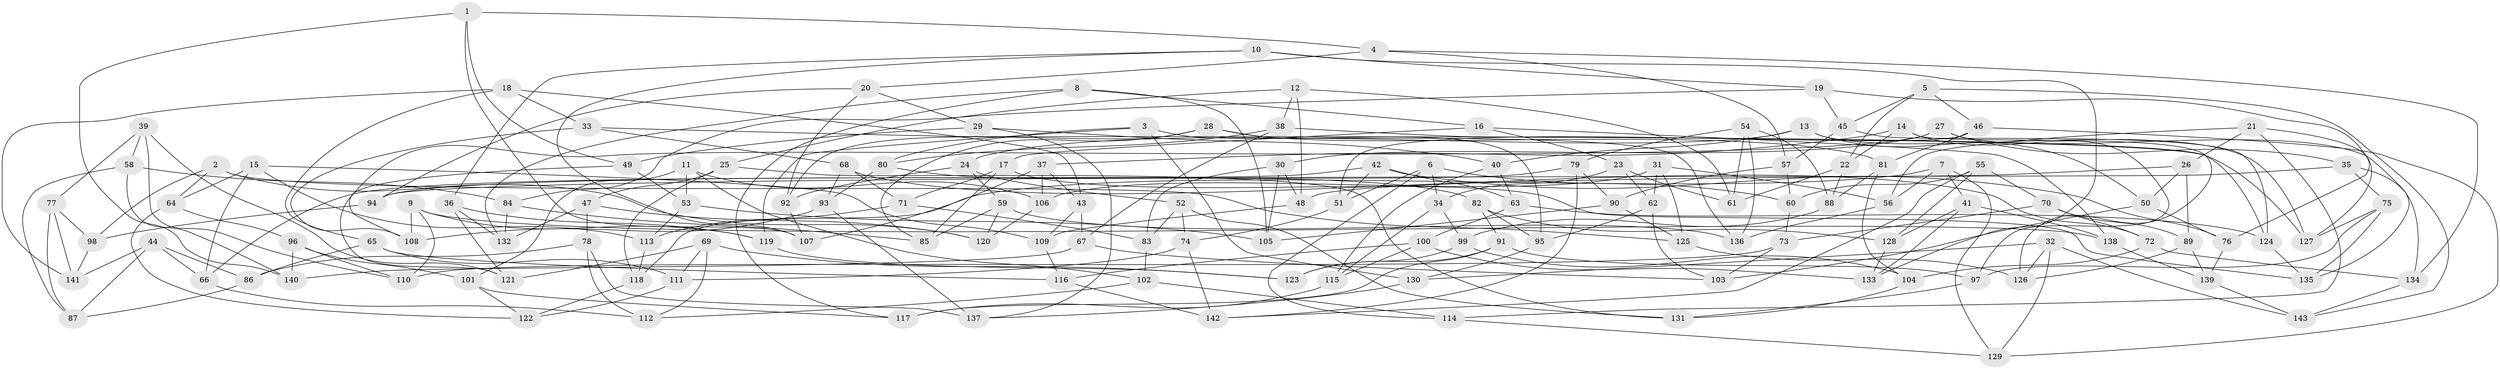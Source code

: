 // Generated by graph-tools (version 1.1) at 2025/16/03/09/25 04:16:31]
// undirected, 143 vertices, 286 edges
graph export_dot {
graph [start="1"]
  node [color=gray90,style=filled];
  1;
  2;
  3;
  4;
  5;
  6;
  7;
  8;
  9;
  10;
  11;
  12;
  13;
  14;
  15;
  16;
  17;
  18;
  19;
  20;
  21;
  22;
  23;
  24;
  25;
  26;
  27;
  28;
  29;
  30;
  31;
  32;
  33;
  34;
  35;
  36;
  37;
  38;
  39;
  40;
  41;
  42;
  43;
  44;
  45;
  46;
  47;
  48;
  49;
  50;
  51;
  52;
  53;
  54;
  55;
  56;
  57;
  58;
  59;
  60;
  61;
  62;
  63;
  64;
  65;
  66;
  67;
  68;
  69;
  70;
  71;
  72;
  73;
  74;
  75;
  76;
  77;
  78;
  79;
  80;
  81;
  82;
  83;
  84;
  85;
  86;
  87;
  88;
  89;
  90;
  91;
  92;
  93;
  94;
  95;
  96;
  97;
  98;
  99;
  100;
  101;
  102;
  103;
  104;
  105;
  106;
  107;
  108;
  109;
  110;
  111;
  112;
  113;
  114;
  115;
  116;
  117;
  118;
  119;
  120;
  121;
  122;
  123;
  124;
  125;
  126;
  127;
  128;
  129;
  130;
  131;
  132;
  133;
  134;
  135;
  136;
  137;
  138;
  139;
  140;
  141;
  142;
  143;
  1 -- 49;
  1 -- 4;
  1 -- 140;
  1 -- 107;
  2 -- 98;
  2 -- 64;
  2 -- 120;
  2 -- 125;
  3 -- 119;
  3 -- 136;
  3 -- 80;
  3 -- 130;
  4 -- 57;
  4 -- 134;
  4 -- 20;
  5 -- 45;
  5 -- 46;
  5 -- 143;
  5 -- 22;
  6 -- 114;
  6 -- 51;
  6 -- 60;
  6 -- 34;
  7 -- 56;
  7 -- 129;
  7 -- 41;
  7 -- 118;
  8 -- 16;
  8 -- 105;
  8 -- 117;
  8 -- 132;
  9 -- 138;
  9 -- 108;
  9 -- 110;
  9 -- 119;
  10 -- 19;
  10 -- 133;
  10 -- 107;
  10 -- 36;
  11 -- 53;
  11 -- 101;
  11 -- 102;
  11 -- 106;
  12 -- 25;
  12 -- 61;
  12 -- 38;
  12 -- 48;
  13 -- 24;
  13 -- 127;
  13 -- 50;
  13 -- 40;
  14 -- 22;
  14 -- 97;
  14 -- 37;
  14 -- 126;
  15 -- 109;
  15 -- 66;
  15 -- 64;
  15 -- 113;
  16 -- 17;
  16 -- 138;
  16 -- 23;
  17 -- 71;
  17 -- 85;
  17 -- 135;
  18 -- 65;
  18 -- 43;
  18 -- 141;
  18 -- 33;
  19 -- 76;
  19 -- 45;
  19 -- 84;
  20 -- 92;
  20 -- 94;
  20 -- 29;
  21 -- 26;
  21 -- 114;
  21 -- 56;
  21 -- 127;
  22 -- 61;
  22 -- 88;
  23 -- 61;
  23 -- 62;
  23 -- 34;
  24 -- 59;
  24 -- 92;
  24 -- 52;
  25 -- 47;
  25 -- 118;
  25 -- 131;
  26 -- 48;
  26 -- 89;
  26 -- 50;
  27 -- 108;
  27 -- 30;
  27 -- 35;
  27 -- 135;
  28 -- 81;
  28 -- 95;
  28 -- 85;
  28 -- 92;
  29 -- 40;
  29 -- 137;
  29 -- 49;
  30 -- 83;
  30 -- 48;
  30 -- 105;
  31 -- 56;
  31 -- 125;
  31 -- 106;
  31 -- 62;
  32 -- 130;
  32 -- 126;
  32 -- 143;
  32 -- 129;
  33 -- 108;
  33 -- 127;
  33 -- 68;
  34 -- 115;
  34 -- 99;
  35 -- 75;
  35 -- 134;
  35 -- 94;
  36 -- 121;
  36 -- 132;
  36 -- 119;
  37 -- 106;
  37 -- 43;
  37 -- 107;
  38 -- 124;
  38 -- 67;
  38 -- 80;
  39 -- 121;
  39 -- 110;
  39 -- 58;
  39 -- 77;
  40 -- 63;
  40 -- 115;
  41 -- 133;
  41 -- 138;
  41 -- 128;
  42 -- 76;
  42 -- 63;
  42 -- 51;
  42 -- 66;
  43 -- 109;
  43 -- 67;
  44 -- 86;
  44 -- 87;
  44 -- 141;
  44 -- 66;
  45 -- 124;
  45 -- 57;
  46 -- 51;
  46 -- 129;
  46 -- 81;
  47 -- 78;
  47 -- 132;
  47 -- 120;
  48 -- 109;
  49 -- 53;
  49 -- 121;
  50 -- 76;
  50 -- 103;
  51 -- 74;
  52 -- 83;
  52 -- 74;
  52 -- 131;
  53 -- 113;
  53 -- 105;
  54 -- 61;
  54 -- 88;
  54 -- 136;
  54 -- 79;
  55 -- 70;
  55 -- 128;
  55 -- 60;
  55 -- 142;
  56 -- 136;
  57 -- 60;
  57 -- 90;
  58 -- 140;
  58 -- 84;
  58 -- 87;
  59 -- 85;
  59 -- 120;
  59 -- 136;
  60 -- 73;
  62 -- 103;
  62 -- 95;
  63 -- 124;
  63 -- 100;
  64 -- 122;
  64 -- 96;
  65 -- 111;
  65 -- 116;
  65 -- 86;
  66 -- 112;
  67 -- 103;
  67 -- 140;
  68 -- 93;
  68 -- 72;
  68 -- 71;
  69 -- 111;
  69 -- 112;
  69 -- 123;
  69 -- 121;
  70 -- 89;
  70 -- 73;
  70 -- 72;
  71 -- 83;
  71 -- 113;
  72 -- 104;
  72 -- 134;
  73 -- 103;
  73 -- 110;
  74 -- 111;
  74 -- 142;
  75 -- 127;
  75 -- 97;
  75 -- 135;
  76 -- 139;
  77 -- 98;
  77 -- 141;
  77 -- 87;
  78 -- 137;
  78 -- 86;
  78 -- 112;
  79 -- 90;
  79 -- 94;
  79 -- 142;
  80 -- 82;
  80 -- 93;
  81 -- 88;
  81 -- 104;
  82 -- 95;
  82 -- 91;
  82 -- 128;
  83 -- 102;
  84 -- 85;
  84 -- 132;
  86 -- 87;
  88 -- 99;
  89 -- 139;
  89 -- 126;
  90 -- 125;
  90 -- 105;
  91 -- 117;
  91 -- 97;
  91 -- 123;
  92 -- 107;
  93 -- 108;
  93 -- 137;
  94 -- 98;
  95 -- 130;
  96 -- 140;
  96 -- 110;
  96 -- 101;
  97 -- 131;
  98 -- 141;
  99 -- 123;
  99 -- 104;
  100 -- 115;
  100 -- 116;
  100 -- 133;
  101 -- 117;
  101 -- 122;
  102 -- 112;
  102 -- 114;
  104 -- 131;
  106 -- 120;
  109 -- 116;
  111 -- 122;
  113 -- 118;
  114 -- 129;
  115 -- 117;
  116 -- 142;
  118 -- 122;
  119 -- 123;
  124 -- 135;
  125 -- 126;
  128 -- 133;
  130 -- 137;
  134 -- 143;
  138 -- 139;
  139 -- 143;
}
